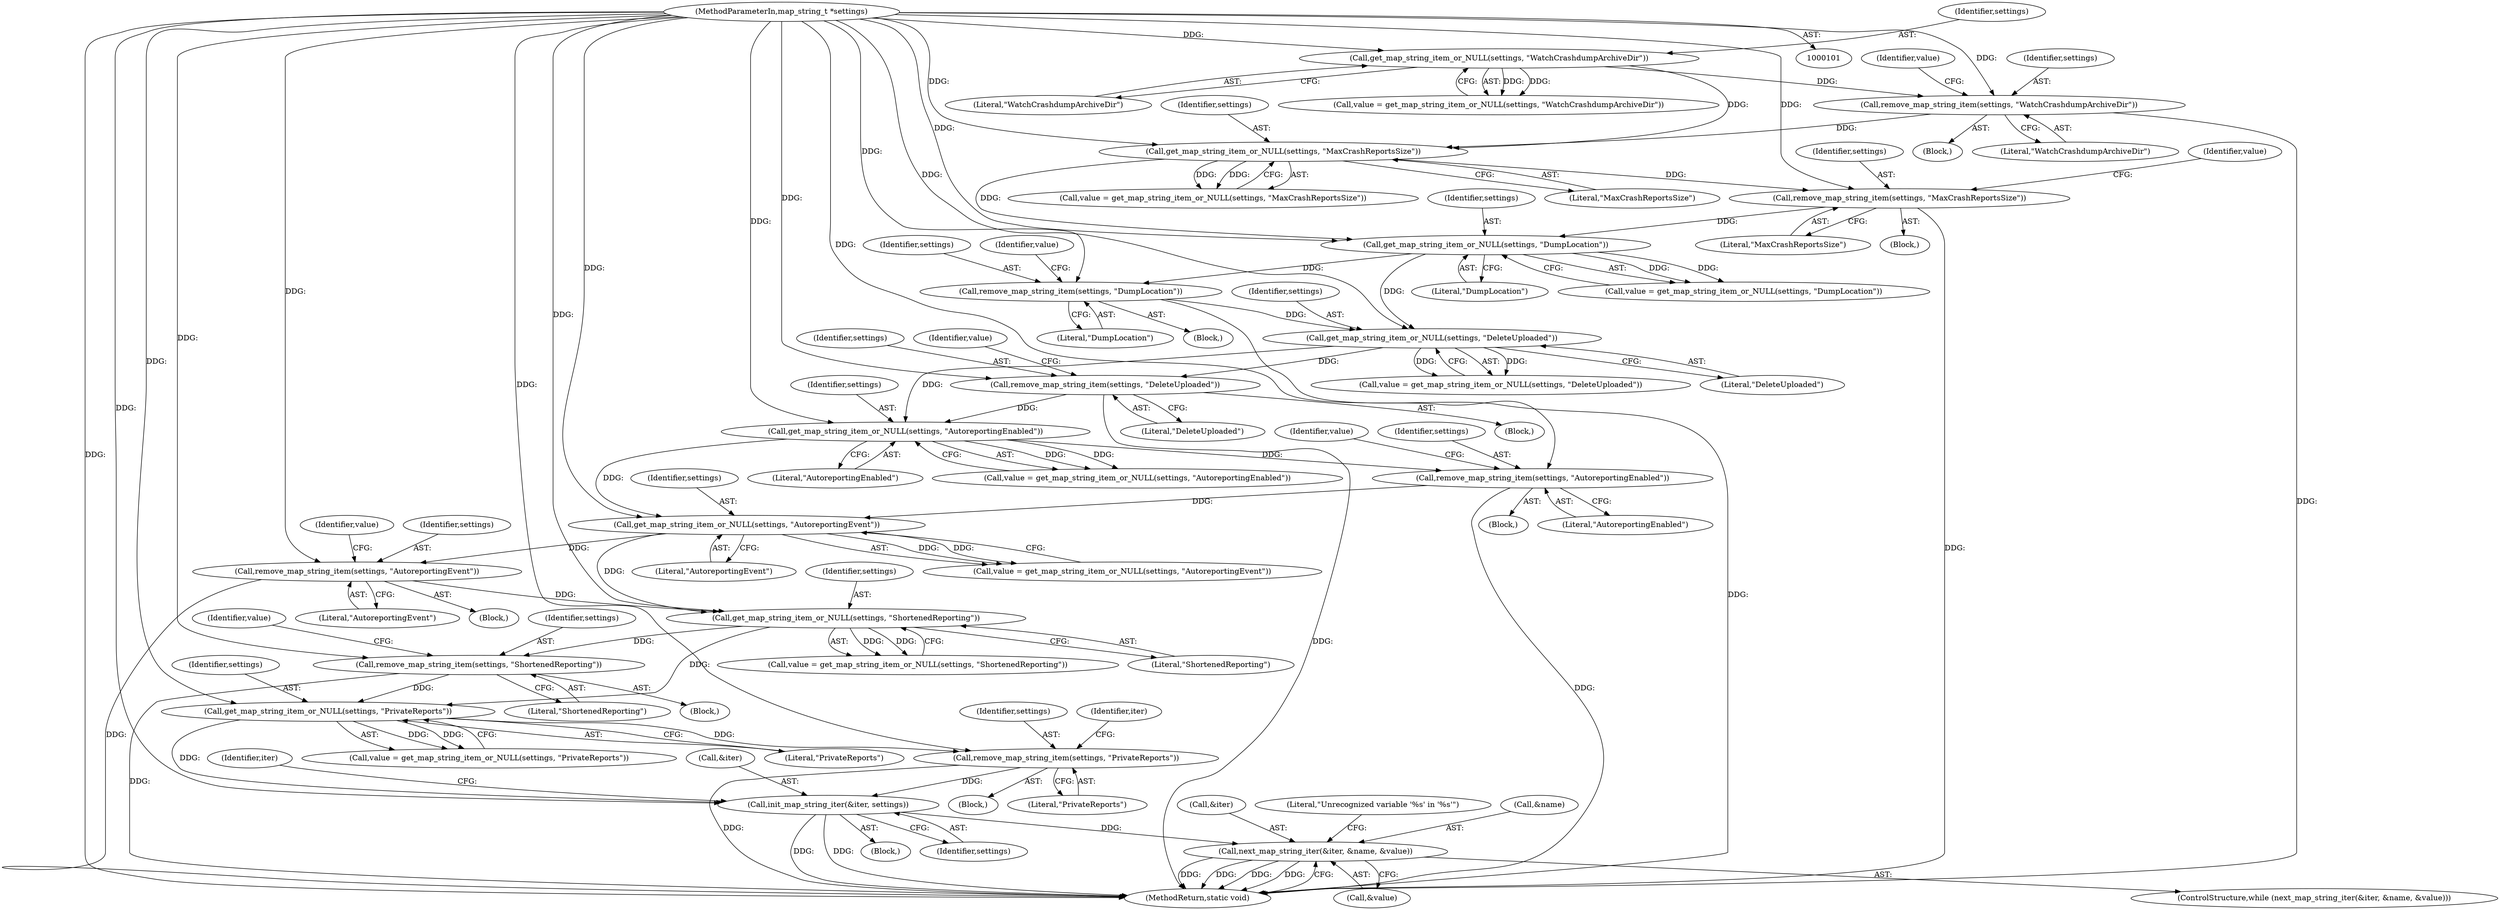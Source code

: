 digraph "0_abrt_8939398b82006ba1fec4ed491339fc075f43fc7c_2@API" {
"1000268" [label="(Call,remove_map_string_item(settings, \"PrivateReports\"))"];
"1000258" [label="(Call,get_map_string_item_or_NULL(settings, \"PrivateReports\"))"];
"1000239" [label="(Call,get_map_string_item_or_NULL(settings, \"ShortenedReporting\"))"];
"1000229" [label="(Call,remove_map_string_item(settings, \"AutoreportingEvent\"))"];
"1000219" [label="(Call,get_map_string_item_or_NULL(settings, \"AutoreportingEvent\"))"];
"1000214" [label="(Call,remove_map_string_item(settings, \"AutoreportingEnabled\"))"];
"1000204" [label="(Call,get_map_string_item_or_NULL(settings, \"AutoreportingEnabled\"))"];
"1000189" [label="(Call,get_map_string_item_or_NULL(settings, \"DeleteUploaded\"))"];
"1000179" [label="(Call,remove_map_string_item(settings, \"DumpLocation\"))"];
"1000169" [label="(Call,get_map_string_item_or_NULL(settings, \"DumpLocation\"))"];
"1000123" [label="(Call,get_map_string_item_or_NULL(settings, \"MaxCrashReportsSize\"))"];
"1000118" [label="(Call,remove_map_string_item(settings, \"WatchCrashdumpArchiveDir\"))"];
"1000108" [label="(Call,get_map_string_item_or_NULL(settings, \"WatchCrashdumpArchiveDir\"))"];
"1000102" [label="(MethodParameterIn,map_string_t *settings)"];
"1000164" [label="(Call,remove_map_string_item(settings, \"MaxCrashReportsSize\"))"];
"1000199" [label="(Call,remove_map_string_item(settings, \"DeleteUploaded\"))"];
"1000249" [label="(Call,remove_map_string_item(settings, \"ShortenedReporting\"))"];
"1000273" [label="(Call,init_map_string_iter(&iter, settings))"];
"1000278" [label="(Call,next_map_string_iter(&iter, &name, &value))"];
"1000224" [label="(Block,)"];
"1000204" [label="(Call,get_map_string_item_or_NULL(settings, \"AutoreportingEnabled\"))"];
"1000283" [label="(Call,&value)"];
"1000124" [label="(Identifier,settings)"];
"1000241" [label="(Literal,\"ShortenedReporting\")"];
"1000275" [label="(Identifier,iter)"];
"1000279" [label="(Call,&iter)"];
"1000277" [label="(ControlStructure,while (next_map_string_iter(&iter, &name, &value)))"];
"1000118" [label="(Call,remove_map_string_item(settings, \"WatchCrashdumpArchiveDir\"))"];
"1000203" [label="(Identifier,value)"];
"1000166" [label="(Literal,\"MaxCrashReportsSize\")"];
"1000257" [label="(Identifier,value)"];
"1000187" [label="(Call,value = get_map_string_item_or_NULL(settings, \"DeleteUploaded\"))"];
"1000250" [label="(Identifier,settings)"];
"1000201" [label="(Literal,\"DeleteUploaded\")"];
"1000260" [label="(Literal,\"PrivateReports\")"];
"1000180" [label="(Identifier,settings)"];
"1000109" [label="(Identifier,settings)"];
"1000268" [label="(Call,remove_map_string_item(settings, \"PrivateReports\"))"];
"1000188" [label="(Identifier,value)"];
"1000179" [label="(Call,remove_map_string_item(settings, \"DumpLocation\"))"];
"1000181" [label="(Literal,\"DumpLocation\")"];
"1000270" [label="(Literal,\"PrivateReports\")"];
"1000199" [label="(Call,remove_map_string_item(settings, \"DeleteUploaded\"))"];
"1000165" [label="(Identifier,settings)"];
"1000209" [label="(Block,)"];
"1000258" [label="(Call,get_map_string_item_or_NULL(settings, \"PrivateReports\"))"];
"1000194" [label="(Block,)"];
"1000168" [label="(Identifier,value)"];
"1000123" [label="(Call,get_map_string_item_or_NULL(settings, \"MaxCrashReportsSize\"))"];
"1000119" [label="(Identifier,settings)"];
"1000230" [label="(Identifier,settings)"];
"1000191" [label="(Literal,\"DeleteUploaded\")"];
"1000120" [label="(Literal,\"WatchCrashdumpArchiveDir\")"];
"1000217" [label="(Call,value = get_map_string_item_or_NULL(settings, \"AutoreportingEvent\"))"];
"1000229" [label="(Call,remove_map_string_item(settings, \"AutoreportingEvent\"))"];
"1000259" [label="(Identifier,settings)"];
"1000189" [label="(Call,get_map_string_item_or_NULL(settings, \"DeleteUploaded\"))"];
"1000102" [label="(MethodParameterIn,map_string_t *settings)"];
"1000287" [label="(Literal,\"Unrecognized variable '%s' in '%s'\")"];
"1000216" [label="(Literal,\"AutoreportingEnabled\")"];
"1000104" [label="(Block,)"];
"1000169" [label="(Call,get_map_string_item_or_NULL(settings, \"DumpLocation\"))"];
"1000263" [label="(Block,)"];
"1000190" [label="(Identifier,settings)"];
"1000200" [label="(Identifier,settings)"];
"1000110" [label="(Literal,\"WatchCrashdumpArchiveDir\")"];
"1000269" [label="(Identifier,settings)"];
"1000240" [label="(Identifier,settings)"];
"1000108" [label="(Call,get_map_string_item_or_NULL(settings, \"WatchCrashdumpArchiveDir\"))"];
"1000244" [label="(Block,)"];
"1000170" [label="(Identifier,settings)"];
"1000290" [label="(MethodReturn,static void)"];
"1000121" [label="(Call,value = get_map_string_item_or_NULL(settings, \"MaxCrashReportsSize\"))"];
"1000238" [label="(Identifier,value)"];
"1000122" [label="(Identifier,value)"];
"1000276" [label="(Identifier,settings)"];
"1000239" [label="(Call,get_map_string_item_or_NULL(settings, \"ShortenedReporting\"))"];
"1000280" [label="(Identifier,iter)"];
"1000128" [label="(Block,)"];
"1000220" [label="(Identifier,settings)"];
"1000218" [label="(Identifier,value)"];
"1000125" [label="(Literal,\"MaxCrashReportsSize\")"];
"1000164" [label="(Call,remove_map_string_item(settings, \"MaxCrashReportsSize\"))"];
"1000174" [label="(Block,)"];
"1000251" [label="(Literal,\"ShortenedReporting\")"];
"1000256" [label="(Call,value = get_map_string_item_or_NULL(settings, \"PrivateReports\"))"];
"1000219" [label="(Call,get_map_string_item_or_NULL(settings, \"AutoreportingEvent\"))"];
"1000171" [label="(Literal,\"DumpLocation\")"];
"1000214" [label="(Call,remove_map_string_item(settings, \"AutoreportingEnabled\"))"];
"1000281" [label="(Call,&name)"];
"1000205" [label="(Identifier,settings)"];
"1000249" [label="(Call,remove_map_string_item(settings, \"ShortenedReporting\"))"];
"1000273" [label="(Call,init_map_string_iter(&iter, settings))"];
"1000106" [label="(Call,value = get_map_string_item_or_NULL(settings, \"WatchCrashdumpArchiveDir\"))"];
"1000231" [label="(Literal,\"AutoreportingEvent\")"];
"1000221" [label="(Literal,\"AutoreportingEvent\")"];
"1000215" [label="(Identifier,settings)"];
"1000237" [label="(Call,value = get_map_string_item_or_NULL(settings, \"ShortenedReporting\"))"];
"1000206" [label="(Literal,\"AutoreportingEnabled\")"];
"1000113" [label="(Block,)"];
"1000278" [label="(Call,next_map_string_iter(&iter, &name, &value))"];
"1000202" [label="(Call,value = get_map_string_item_or_NULL(settings, \"AutoreportingEnabled\"))"];
"1000167" [label="(Call,value = get_map_string_item_or_NULL(settings, \"DumpLocation\"))"];
"1000274" [label="(Call,&iter)"];
"1000268" -> "1000263"  [label="AST: "];
"1000268" -> "1000270"  [label="CFG: "];
"1000269" -> "1000268"  [label="AST: "];
"1000270" -> "1000268"  [label="AST: "];
"1000275" -> "1000268"  [label="CFG: "];
"1000268" -> "1000290"  [label="DDG: "];
"1000258" -> "1000268"  [label="DDG: "];
"1000102" -> "1000268"  [label="DDG: "];
"1000268" -> "1000273"  [label="DDG: "];
"1000258" -> "1000256"  [label="AST: "];
"1000258" -> "1000260"  [label="CFG: "];
"1000259" -> "1000258"  [label="AST: "];
"1000260" -> "1000258"  [label="AST: "];
"1000256" -> "1000258"  [label="CFG: "];
"1000258" -> "1000256"  [label="DDG: "];
"1000258" -> "1000256"  [label="DDG: "];
"1000239" -> "1000258"  [label="DDG: "];
"1000249" -> "1000258"  [label="DDG: "];
"1000102" -> "1000258"  [label="DDG: "];
"1000258" -> "1000273"  [label="DDG: "];
"1000239" -> "1000237"  [label="AST: "];
"1000239" -> "1000241"  [label="CFG: "];
"1000240" -> "1000239"  [label="AST: "];
"1000241" -> "1000239"  [label="AST: "];
"1000237" -> "1000239"  [label="CFG: "];
"1000239" -> "1000237"  [label="DDG: "];
"1000239" -> "1000237"  [label="DDG: "];
"1000229" -> "1000239"  [label="DDG: "];
"1000219" -> "1000239"  [label="DDG: "];
"1000102" -> "1000239"  [label="DDG: "];
"1000239" -> "1000249"  [label="DDG: "];
"1000229" -> "1000224"  [label="AST: "];
"1000229" -> "1000231"  [label="CFG: "];
"1000230" -> "1000229"  [label="AST: "];
"1000231" -> "1000229"  [label="AST: "];
"1000238" -> "1000229"  [label="CFG: "];
"1000229" -> "1000290"  [label="DDG: "];
"1000219" -> "1000229"  [label="DDG: "];
"1000102" -> "1000229"  [label="DDG: "];
"1000219" -> "1000217"  [label="AST: "];
"1000219" -> "1000221"  [label="CFG: "];
"1000220" -> "1000219"  [label="AST: "];
"1000221" -> "1000219"  [label="AST: "];
"1000217" -> "1000219"  [label="CFG: "];
"1000219" -> "1000217"  [label="DDG: "];
"1000219" -> "1000217"  [label="DDG: "];
"1000214" -> "1000219"  [label="DDG: "];
"1000204" -> "1000219"  [label="DDG: "];
"1000102" -> "1000219"  [label="DDG: "];
"1000214" -> "1000209"  [label="AST: "];
"1000214" -> "1000216"  [label="CFG: "];
"1000215" -> "1000214"  [label="AST: "];
"1000216" -> "1000214"  [label="AST: "];
"1000218" -> "1000214"  [label="CFG: "];
"1000214" -> "1000290"  [label="DDG: "];
"1000204" -> "1000214"  [label="DDG: "];
"1000102" -> "1000214"  [label="DDG: "];
"1000204" -> "1000202"  [label="AST: "];
"1000204" -> "1000206"  [label="CFG: "];
"1000205" -> "1000204"  [label="AST: "];
"1000206" -> "1000204"  [label="AST: "];
"1000202" -> "1000204"  [label="CFG: "];
"1000204" -> "1000202"  [label="DDG: "];
"1000204" -> "1000202"  [label="DDG: "];
"1000189" -> "1000204"  [label="DDG: "];
"1000199" -> "1000204"  [label="DDG: "];
"1000102" -> "1000204"  [label="DDG: "];
"1000189" -> "1000187"  [label="AST: "];
"1000189" -> "1000191"  [label="CFG: "];
"1000190" -> "1000189"  [label="AST: "];
"1000191" -> "1000189"  [label="AST: "];
"1000187" -> "1000189"  [label="CFG: "];
"1000189" -> "1000187"  [label="DDG: "];
"1000189" -> "1000187"  [label="DDG: "];
"1000179" -> "1000189"  [label="DDG: "];
"1000169" -> "1000189"  [label="DDG: "];
"1000102" -> "1000189"  [label="DDG: "];
"1000189" -> "1000199"  [label="DDG: "];
"1000179" -> "1000174"  [label="AST: "];
"1000179" -> "1000181"  [label="CFG: "];
"1000180" -> "1000179"  [label="AST: "];
"1000181" -> "1000179"  [label="AST: "];
"1000188" -> "1000179"  [label="CFG: "];
"1000179" -> "1000290"  [label="DDG: "];
"1000169" -> "1000179"  [label="DDG: "];
"1000102" -> "1000179"  [label="DDG: "];
"1000169" -> "1000167"  [label="AST: "];
"1000169" -> "1000171"  [label="CFG: "];
"1000170" -> "1000169"  [label="AST: "];
"1000171" -> "1000169"  [label="AST: "];
"1000167" -> "1000169"  [label="CFG: "];
"1000169" -> "1000167"  [label="DDG: "];
"1000169" -> "1000167"  [label="DDG: "];
"1000123" -> "1000169"  [label="DDG: "];
"1000164" -> "1000169"  [label="DDG: "];
"1000102" -> "1000169"  [label="DDG: "];
"1000123" -> "1000121"  [label="AST: "];
"1000123" -> "1000125"  [label="CFG: "];
"1000124" -> "1000123"  [label="AST: "];
"1000125" -> "1000123"  [label="AST: "];
"1000121" -> "1000123"  [label="CFG: "];
"1000123" -> "1000121"  [label="DDG: "];
"1000123" -> "1000121"  [label="DDG: "];
"1000118" -> "1000123"  [label="DDG: "];
"1000108" -> "1000123"  [label="DDG: "];
"1000102" -> "1000123"  [label="DDG: "];
"1000123" -> "1000164"  [label="DDG: "];
"1000118" -> "1000113"  [label="AST: "];
"1000118" -> "1000120"  [label="CFG: "];
"1000119" -> "1000118"  [label="AST: "];
"1000120" -> "1000118"  [label="AST: "];
"1000122" -> "1000118"  [label="CFG: "];
"1000118" -> "1000290"  [label="DDG: "];
"1000108" -> "1000118"  [label="DDG: "];
"1000102" -> "1000118"  [label="DDG: "];
"1000108" -> "1000106"  [label="AST: "];
"1000108" -> "1000110"  [label="CFG: "];
"1000109" -> "1000108"  [label="AST: "];
"1000110" -> "1000108"  [label="AST: "];
"1000106" -> "1000108"  [label="CFG: "];
"1000108" -> "1000106"  [label="DDG: "];
"1000108" -> "1000106"  [label="DDG: "];
"1000102" -> "1000108"  [label="DDG: "];
"1000102" -> "1000101"  [label="AST: "];
"1000102" -> "1000290"  [label="DDG: "];
"1000102" -> "1000164"  [label="DDG: "];
"1000102" -> "1000199"  [label="DDG: "];
"1000102" -> "1000249"  [label="DDG: "];
"1000102" -> "1000273"  [label="DDG: "];
"1000164" -> "1000128"  [label="AST: "];
"1000164" -> "1000166"  [label="CFG: "];
"1000165" -> "1000164"  [label="AST: "];
"1000166" -> "1000164"  [label="AST: "];
"1000168" -> "1000164"  [label="CFG: "];
"1000164" -> "1000290"  [label="DDG: "];
"1000199" -> "1000194"  [label="AST: "];
"1000199" -> "1000201"  [label="CFG: "];
"1000200" -> "1000199"  [label="AST: "];
"1000201" -> "1000199"  [label="AST: "];
"1000203" -> "1000199"  [label="CFG: "];
"1000199" -> "1000290"  [label="DDG: "];
"1000249" -> "1000244"  [label="AST: "];
"1000249" -> "1000251"  [label="CFG: "];
"1000250" -> "1000249"  [label="AST: "];
"1000251" -> "1000249"  [label="AST: "];
"1000257" -> "1000249"  [label="CFG: "];
"1000249" -> "1000290"  [label="DDG: "];
"1000273" -> "1000104"  [label="AST: "];
"1000273" -> "1000276"  [label="CFG: "];
"1000274" -> "1000273"  [label="AST: "];
"1000276" -> "1000273"  [label="AST: "];
"1000280" -> "1000273"  [label="CFG: "];
"1000273" -> "1000290"  [label="DDG: "];
"1000273" -> "1000290"  [label="DDG: "];
"1000273" -> "1000278"  [label="DDG: "];
"1000278" -> "1000277"  [label="AST: "];
"1000278" -> "1000283"  [label="CFG: "];
"1000279" -> "1000278"  [label="AST: "];
"1000281" -> "1000278"  [label="AST: "];
"1000283" -> "1000278"  [label="AST: "];
"1000287" -> "1000278"  [label="CFG: "];
"1000290" -> "1000278"  [label="CFG: "];
"1000278" -> "1000290"  [label="DDG: "];
"1000278" -> "1000290"  [label="DDG: "];
"1000278" -> "1000290"  [label="DDG: "];
"1000278" -> "1000290"  [label="DDG: "];
}
